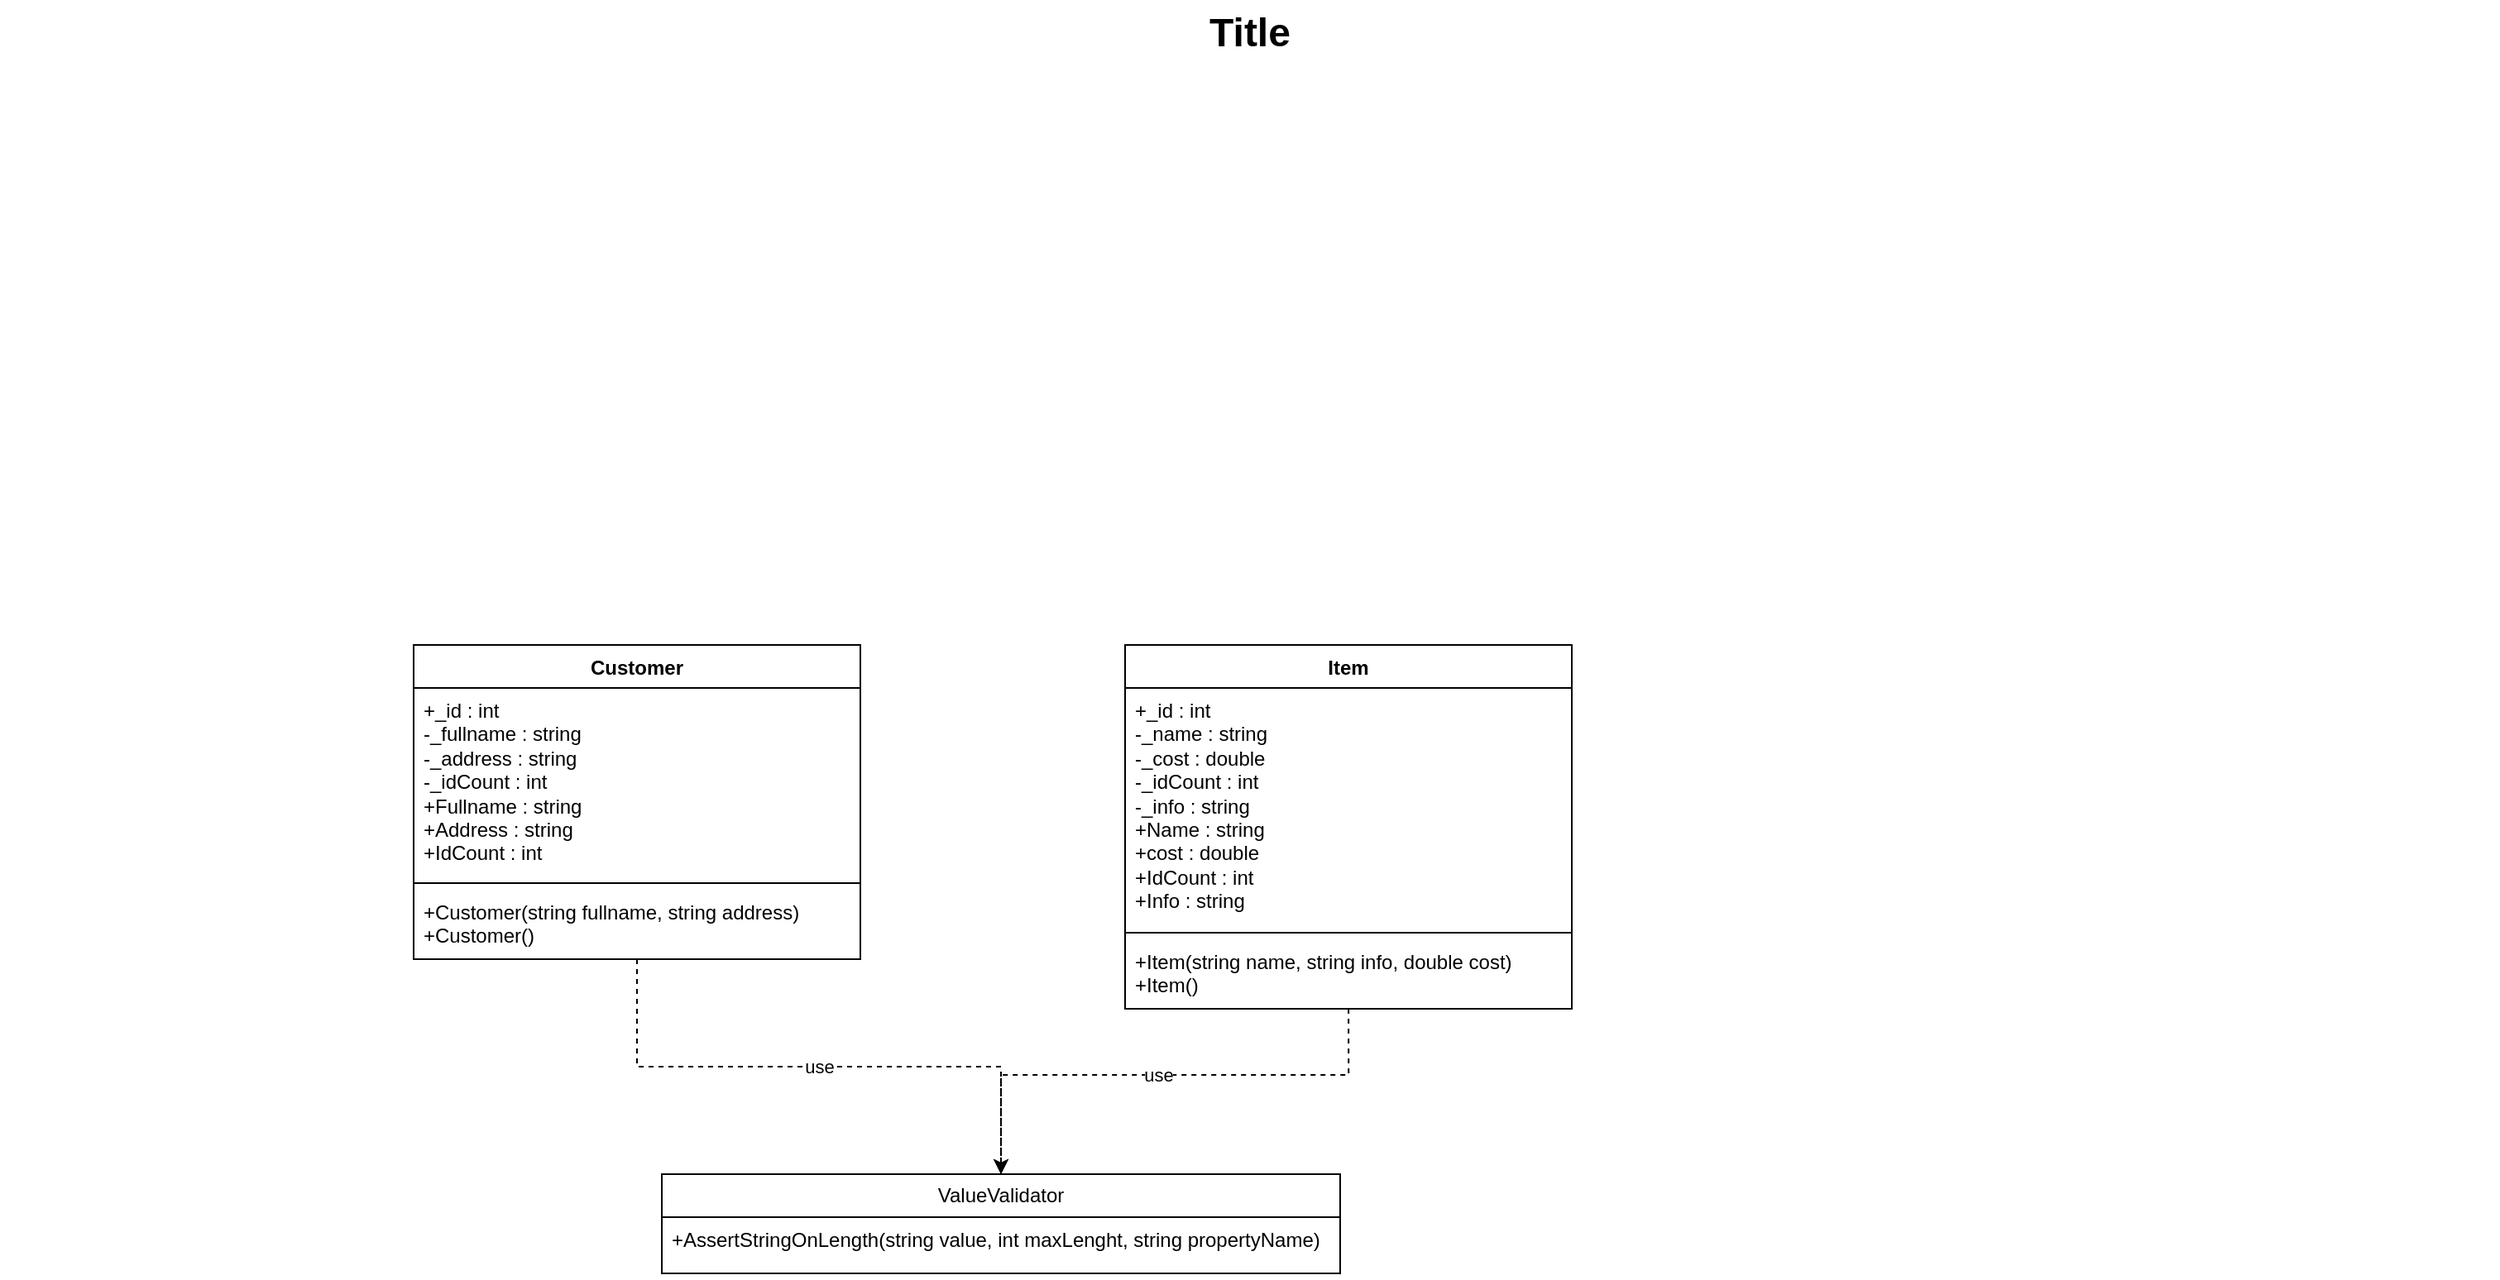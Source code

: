 <mxfile version="24.7.16">
  <diagram name="Page-1" id="929967ad-93f9-6ef4-fab6-5d389245f69c">
    <mxGraphModel dx="1328" dy="641" grid="1" gridSize="10" guides="1" tooltips="1" connect="1" arrows="1" fold="1" page="1" pageScale="1.5" pageWidth="1169" pageHeight="826" background="none" math="0" shadow="0">
      <root>
        <mxCell id="0" style=";html=1;" />
        <mxCell id="1" style=";html=1;" parent="0" />
        <mxCell id="1672d66443f91eb5-23" value="Title" style="text;strokeColor=none;fillColor=none;html=1;fontSize=24;fontStyle=1;verticalAlign=middle;align=center;" parent="1" vertex="1">
          <mxGeometry x="120" y="40" width="1510" height="40" as="geometry" />
        </mxCell>
        <mxCell id="j64IKs08zXJcLDh0VwJC-12" value="Customer" style="swimlane;fontStyle=1;align=center;verticalAlign=top;childLayout=stackLayout;horizontal=1;startSize=26;horizontalStack=0;resizeParent=1;resizeParentMax=0;resizeLast=0;collapsible=1;marginBottom=0;whiteSpace=wrap;html=1;" vertex="1" parent="1">
          <mxGeometry x="370" y="430" width="270" height="190" as="geometry" />
        </mxCell>
        <mxCell id="j64IKs08zXJcLDh0VwJC-13" value="+_id : int&lt;div&gt;-_fullname : string&lt;/div&gt;&lt;div&gt;-_address : string&lt;/div&gt;&lt;div&gt;-_idCount : int&lt;/div&gt;&lt;div&gt;&lt;div&gt;+Fullname : string&lt;/div&gt;&lt;div&gt;+Address : string&lt;/div&gt;&lt;div&gt;+IdCount : int&lt;/div&gt;&lt;/div&gt;" style="text;strokeColor=none;fillColor=none;align=left;verticalAlign=top;spacingLeft=4;spacingRight=4;overflow=hidden;rotatable=0;points=[[0,0.5],[1,0.5]];portConstraint=eastwest;whiteSpace=wrap;html=1;" vertex="1" parent="j64IKs08zXJcLDh0VwJC-12">
          <mxGeometry y="26" width="270" height="114" as="geometry" />
        </mxCell>
        <mxCell id="j64IKs08zXJcLDh0VwJC-14" value="" style="line;strokeWidth=1;fillColor=none;align=left;verticalAlign=middle;spacingTop=-1;spacingLeft=3;spacingRight=3;rotatable=0;labelPosition=right;points=[];portConstraint=eastwest;strokeColor=inherit;" vertex="1" parent="j64IKs08zXJcLDh0VwJC-12">
          <mxGeometry y="140" width="270" height="8" as="geometry" />
        </mxCell>
        <mxCell id="j64IKs08zXJcLDh0VwJC-15" value="+Customer(string fullname, string address)&lt;div&gt;+Customer()&lt;/div&gt;" style="text;strokeColor=none;fillColor=none;align=left;verticalAlign=top;spacingLeft=4;spacingRight=4;overflow=hidden;rotatable=0;points=[[0,0.5],[1,0.5]];portConstraint=eastwest;whiteSpace=wrap;html=1;" vertex="1" parent="j64IKs08zXJcLDh0VwJC-12">
          <mxGeometry y="148" width="270" height="42" as="geometry" />
        </mxCell>
        <mxCell id="j64IKs08zXJcLDh0VwJC-47" value="use" style="edgeStyle=orthogonalEdgeStyle;rounded=0;orthogonalLoop=1;jettySize=auto;html=1;entryX=0.5;entryY=0;entryDx=0;entryDy=0;dashed=1;" edge="1" parent="1">
          <mxGeometry relative="1" as="geometry">
            <mxPoint x="935.053" y="650.0" as="sourcePoint" />
            <mxPoint x="725" y="750" as="targetPoint" />
            <Array as="points">
              <mxPoint x="935" y="690" />
              <mxPoint x="725" y="690" />
            </Array>
          </mxGeometry>
        </mxCell>
        <mxCell id="j64IKs08zXJcLDh0VwJC-16" value="Item" style="swimlane;fontStyle=1;align=center;verticalAlign=top;childLayout=stackLayout;horizontal=1;startSize=26;horizontalStack=0;resizeParent=1;resizeParentMax=0;resizeLast=0;collapsible=1;marginBottom=0;whiteSpace=wrap;html=1;" vertex="1" parent="1">
          <mxGeometry x="800" y="430" width="270" height="220" as="geometry" />
        </mxCell>
        <mxCell id="j64IKs08zXJcLDh0VwJC-17" value="+_id : int&lt;div&gt;-_name : string&lt;/div&gt;&lt;div&gt;-_cost : double&lt;/div&gt;&lt;div&gt;-_idCount : int&lt;/div&gt;&lt;div&gt;-_info : string&lt;/div&gt;&lt;div&gt;&lt;div&gt;+Name : string&lt;/div&gt;&lt;div&gt;+cost : double&lt;/div&gt;&lt;div&gt;+IdCount : int&lt;/div&gt;&lt;/div&gt;&lt;div&gt;+Info : string&lt;/div&gt;" style="text;strokeColor=none;fillColor=none;align=left;verticalAlign=top;spacingLeft=4;spacingRight=4;overflow=hidden;rotatable=0;points=[[0,0.5],[1,0.5]];portConstraint=eastwest;whiteSpace=wrap;html=1;" vertex="1" parent="j64IKs08zXJcLDh0VwJC-16">
          <mxGeometry y="26" width="270" height="144" as="geometry" />
        </mxCell>
        <mxCell id="j64IKs08zXJcLDh0VwJC-18" value="" style="line;strokeWidth=1;fillColor=none;align=left;verticalAlign=middle;spacingTop=-1;spacingLeft=3;spacingRight=3;rotatable=0;labelPosition=right;points=[];portConstraint=eastwest;strokeColor=inherit;" vertex="1" parent="j64IKs08zXJcLDh0VwJC-16">
          <mxGeometry y="170" width="270" height="8" as="geometry" />
        </mxCell>
        <mxCell id="j64IKs08zXJcLDh0VwJC-19" value="+Item(string name, string info, double cost)&lt;div&gt;+Item()&lt;/div&gt;" style="text;strokeColor=none;fillColor=none;align=left;verticalAlign=top;spacingLeft=4;spacingRight=4;overflow=hidden;rotatable=0;points=[[0,0.5],[1,0.5]];portConstraint=eastwest;whiteSpace=wrap;html=1;" vertex="1" parent="j64IKs08zXJcLDh0VwJC-16">
          <mxGeometry y="178" width="270" height="42" as="geometry" />
        </mxCell>
        <mxCell id="j64IKs08zXJcLDh0VwJC-28" value="ValueValidator" style="swimlane;fontStyle=0;childLayout=stackLayout;horizontal=1;startSize=26;fillColor=none;horizontalStack=0;resizeParent=1;resizeParentMax=0;resizeLast=0;collapsible=1;marginBottom=0;whiteSpace=wrap;html=1;" vertex="1" parent="1">
          <mxGeometry x="520" y="750" width="410" height="60" as="geometry" />
        </mxCell>
        <mxCell id="j64IKs08zXJcLDh0VwJC-29" value="+AssertStringOnLength(string value, int maxLenght, string propertyName)&lt;div&gt;&lt;br&gt;&lt;/div&gt;" style="text;strokeColor=none;fillColor=none;align=left;verticalAlign=top;spacingLeft=4;spacingRight=4;overflow=hidden;rotatable=0;points=[[0,0.5],[1,0.5]];portConstraint=eastwest;whiteSpace=wrap;html=1;" vertex="1" parent="j64IKs08zXJcLDh0VwJC-28">
          <mxGeometry y="26" width="410" height="34" as="geometry" />
        </mxCell>
        <mxCell id="j64IKs08zXJcLDh0VwJC-46" value="use" style="edgeStyle=orthogonalEdgeStyle;rounded=0;orthogonalLoop=1;jettySize=auto;html=1;entryX=0.5;entryY=0;entryDx=0;entryDy=0;dashed=1;" edge="1" parent="1" source="j64IKs08zXJcLDh0VwJC-12" target="j64IKs08zXJcLDh0VwJC-28">
          <mxGeometry relative="1" as="geometry" />
        </mxCell>
      </root>
    </mxGraphModel>
  </diagram>
</mxfile>
